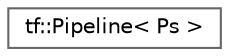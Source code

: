 digraph "类继承关系图"
{
 // LATEX_PDF_SIZE
  bgcolor="transparent";
  edge [fontname=Helvetica,fontsize=10,labelfontname=Helvetica,labelfontsize=10];
  node [fontname=Helvetica,fontsize=10,shape=box,height=0.2,width=0.4];
  rankdir="LR";
  Node0 [id="Node000000",label="tf::Pipeline\< Ps \>",height=0.2,width=0.4,color="grey40", fillcolor="white", style="filled",URL="$classtf_1_1_pipeline.html",tooltip="class to create a pipeline scheduling framework"];
}
